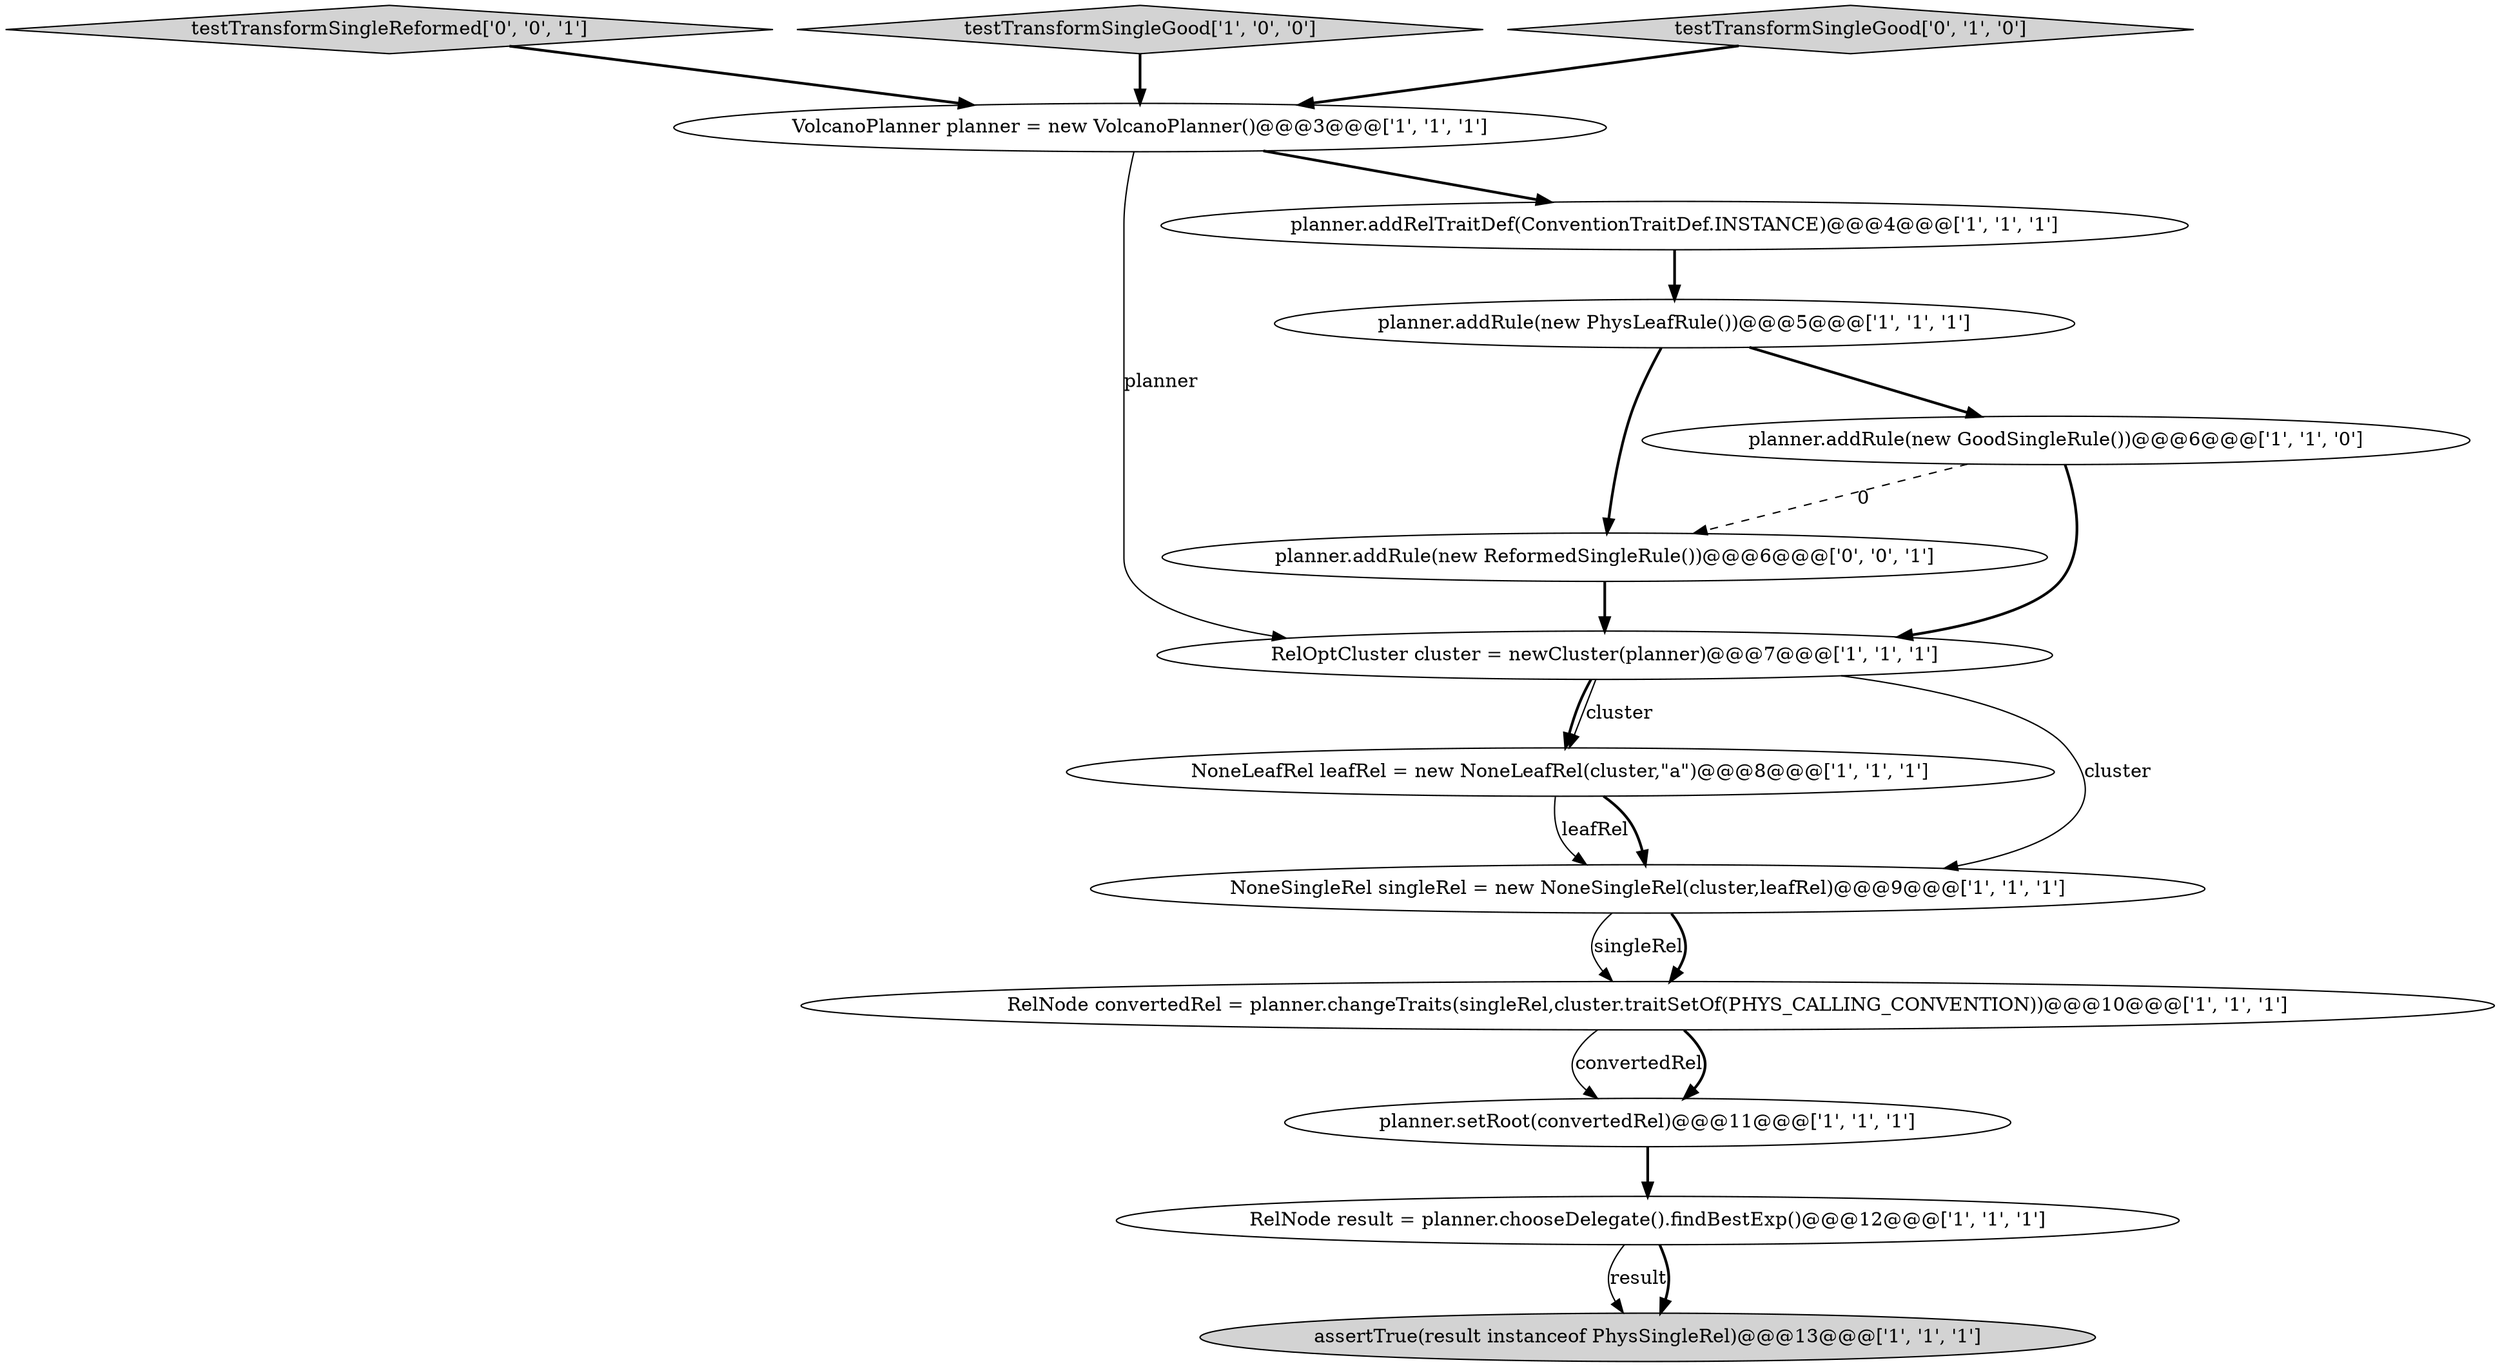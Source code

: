 digraph {
7 [style = filled, label = "planner.addRule(new PhysLeafRule())@@@5@@@['1', '1', '1']", fillcolor = white, shape = ellipse image = "AAA0AAABBB1BBB"];
11 [style = filled, label = "assertTrue(result instanceof PhysSingleRel)@@@13@@@['1', '1', '1']", fillcolor = lightgray, shape = ellipse image = "AAA0AAABBB1BBB"];
14 [style = filled, label = "testTransformSingleReformed['0', '0', '1']", fillcolor = lightgray, shape = diamond image = "AAA0AAABBB3BBB"];
3 [style = filled, label = "NoneLeafRel leafRel = new NoneLeafRel(cluster,\"a\")@@@8@@@['1', '1', '1']", fillcolor = white, shape = ellipse image = "AAA0AAABBB1BBB"];
13 [style = filled, label = "planner.addRule(new ReformedSingleRule())@@@6@@@['0', '0', '1']", fillcolor = white, shape = ellipse image = "AAA0AAABBB3BBB"];
0 [style = filled, label = "RelOptCluster cluster = newCluster(planner)@@@7@@@['1', '1', '1']", fillcolor = white, shape = ellipse image = "AAA0AAABBB1BBB"];
1 [style = filled, label = "planner.addRule(new GoodSingleRule())@@@6@@@['1', '1', '0']", fillcolor = white, shape = ellipse image = "AAA0AAABBB1BBB"];
2 [style = filled, label = "NoneSingleRel singleRel = new NoneSingleRel(cluster,leafRel)@@@9@@@['1', '1', '1']", fillcolor = white, shape = ellipse image = "AAA0AAABBB1BBB"];
6 [style = filled, label = "RelNode convertedRel = planner.changeTraits(singleRel,cluster.traitSetOf(PHYS_CALLING_CONVENTION))@@@10@@@['1', '1', '1']", fillcolor = white, shape = ellipse image = "AAA0AAABBB1BBB"];
8 [style = filled, label = "RelNode result = planner.chooseDelegate().findBestExp()@@@12@@@['1', '1', '1']", fillcolor = white, shape = ellipse image = "AAA0AAABBB1BBB"];
9 [style = filled, label = "testTransformSingleGood['1', '0', '0']", fillcolor = lightgray, shape = diamond image = "AAA0AAABBB1BBB"];
10 [style = filled, label = "planner.addRelTraitDef(ConventionTraitDef.INSTANCE)@@@4@@@['1', '1', '1']", fillcolor = white, shape = ellipse image = "AAA0AAABBB1BBB"];
12 [style = filled, label = "testTransformSingleGood['0', '1', '0']", fillcolor = lightgray, shape = diamond image = "AAA0AAABBB2BBB"];
4 [style = filled, label = "planner.setRoot(convertedRel)@@@11@@@['1', '1', '1']", fillcolor = white, shape = ellipse image = "AAA0AAABBB1BBB"];
5 [style = filled, label = "VolcanoPlanner planner = new VolcanoPlanner()@@@3@@@['1', '1', '1']", fillcolor = white, shape = ellipse image = "AAA0AAABBB1BBB"];
7->13 [style = bold, label=""];
0->3 [style = bold, label=""];
5->10 [style = bold, label=""];
7->1 [style = bold, label=""];
5->0 [style = solid, label="planner"];
12->5 [style = bold, label=""];
2->6 [style = solid, label="singleRel"];
6->4 [style = solid, label="convertedRel"];
2->6 [style = bold, label=""];
1->0 [style = bold, label=""];
10->7 [style = bold, label=""];
0->2 [style = solid, label="cluster"];
3->2 [style = solid, label="leafRel"];
1->13 [style = dashed, label="0"];
6->4 [style = bold, label=""];
0->3 [style = solid, label="cluster"];
3->2 [style = bold, label=""];
9->5 [style = bold, label=""];
4->8 [style = bold, label=""];
8->11 [style = solid, label="result"];
8->11 [style = bold, label=""];
13->0 [style = bold, label=""];
14->5 [style = bold, label=""];
}
